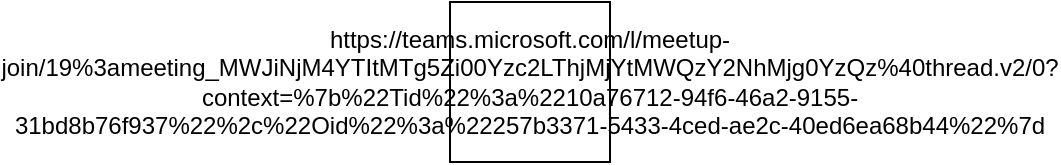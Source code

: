 <mxfile version="27.1.6">
  <diagram name="Página-1" id="LPzA1EdKOrGCX12UJips">
    <mxGraphModel dx="1699" dy="421" grid="1" gridSize="10" guides="1" tooltips="1" connect="1" arrows="1" fold="1" page="1" pageScale="1" pageWidth="827" pageHeight="1169" math="0" shadow="0">
      <root>
        <mxCell id="0" />
        <mxCell id="1" parent="0" />
        <mxCell id="R7qhodA8BWBkPFsj_P9H-1" value="https://teams.microsoft.com/l/meetup-join/19%3ameeting_MWJiNjM4YTItMTg5Zi00Yzc2LThjMjYtMWQzY2NhMjg0YzQz%40thread.v2/0?context=%7b%22Tid%22%3a%2210a76712-94f6-46a2-9155-31bd8b76f937%22%2c%22Oid%22%3a%22257b3371-5433-4ced-ae2c-40ed6ea68b44%22%7d" style="whiteSpace=wrap;html=1;aspect=fixed;" parent="1" vertex="1">
          <mxGeometry x="-50" y="180" width="80" height="80" as="geometry" />
        </mxCell>
      </root>
    </mxGraphModel>
  </diagram>
</mxfile>
